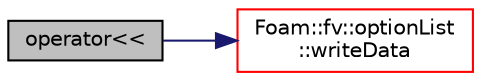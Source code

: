 digraph "operator&lt;&lt;"
{
  bgcolor="transparent";
  edge [fontname="Helvetica",fontsize="10",labelfontname="Helvetica",labelfontsize="10"];
  node [fontname="Helvetica",fontsize="10",shape=record];
  rankdir="LR";
  Node4215 [label="operator\<\<",height=0.2,width=0.4,color="black", fillcolor="grey75", style="filled", fontcolor="black"];
  Node4215 -> Node4216 [color="midnightblue",fontsize="10",style="solid",fontname="Helvetica"];
  Node4216 [label="Foam::fv::optionList\l::writeData",height=0.2,width=0.4,color="red",URL="$a22669.html#a4c658e15d7e8f5819cdc0eedbbbeb85e",tooltip="Write data to Ostream. "];
}
